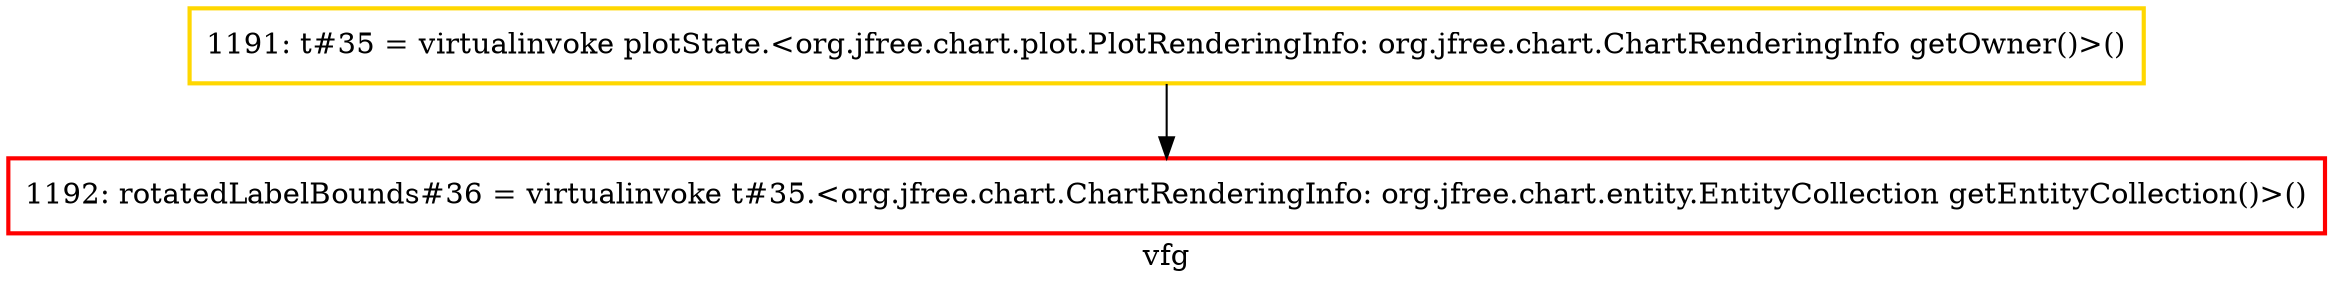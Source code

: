 digraph "vfg" {
    label="vfg";
node [shape=box];
"1192: rotatedLabelBounds#36 = virtualinvoke t#35.<org.jfree.chart.ChartRenderingInfo: org.jfree.chart.entity.EntityCollection getEntityCollection()>()" [style=bold] [color=red]
"1191: t#35 = virtualinvoke plotState.<org.jfree.chart.plot.PlotRenderingInfo: org.jfree.chart.ChartRenderingInfo getOwner()>()" [style=bold] [color=gold]
"1191: t#35 = virtualinvoke plotState.<org.jfree.chart.plot.PlotRenderingInfo: org.jfree.chart.ChartRenderingInfo getOwner()>()"->"1192: rotatedLabelBounds#36 = virtualinvoke t#35.<org.jfree.chart.ChartRenderingInfo: org.jfree.chart.entity.EntityCollection getEntityCollection()>()";

}